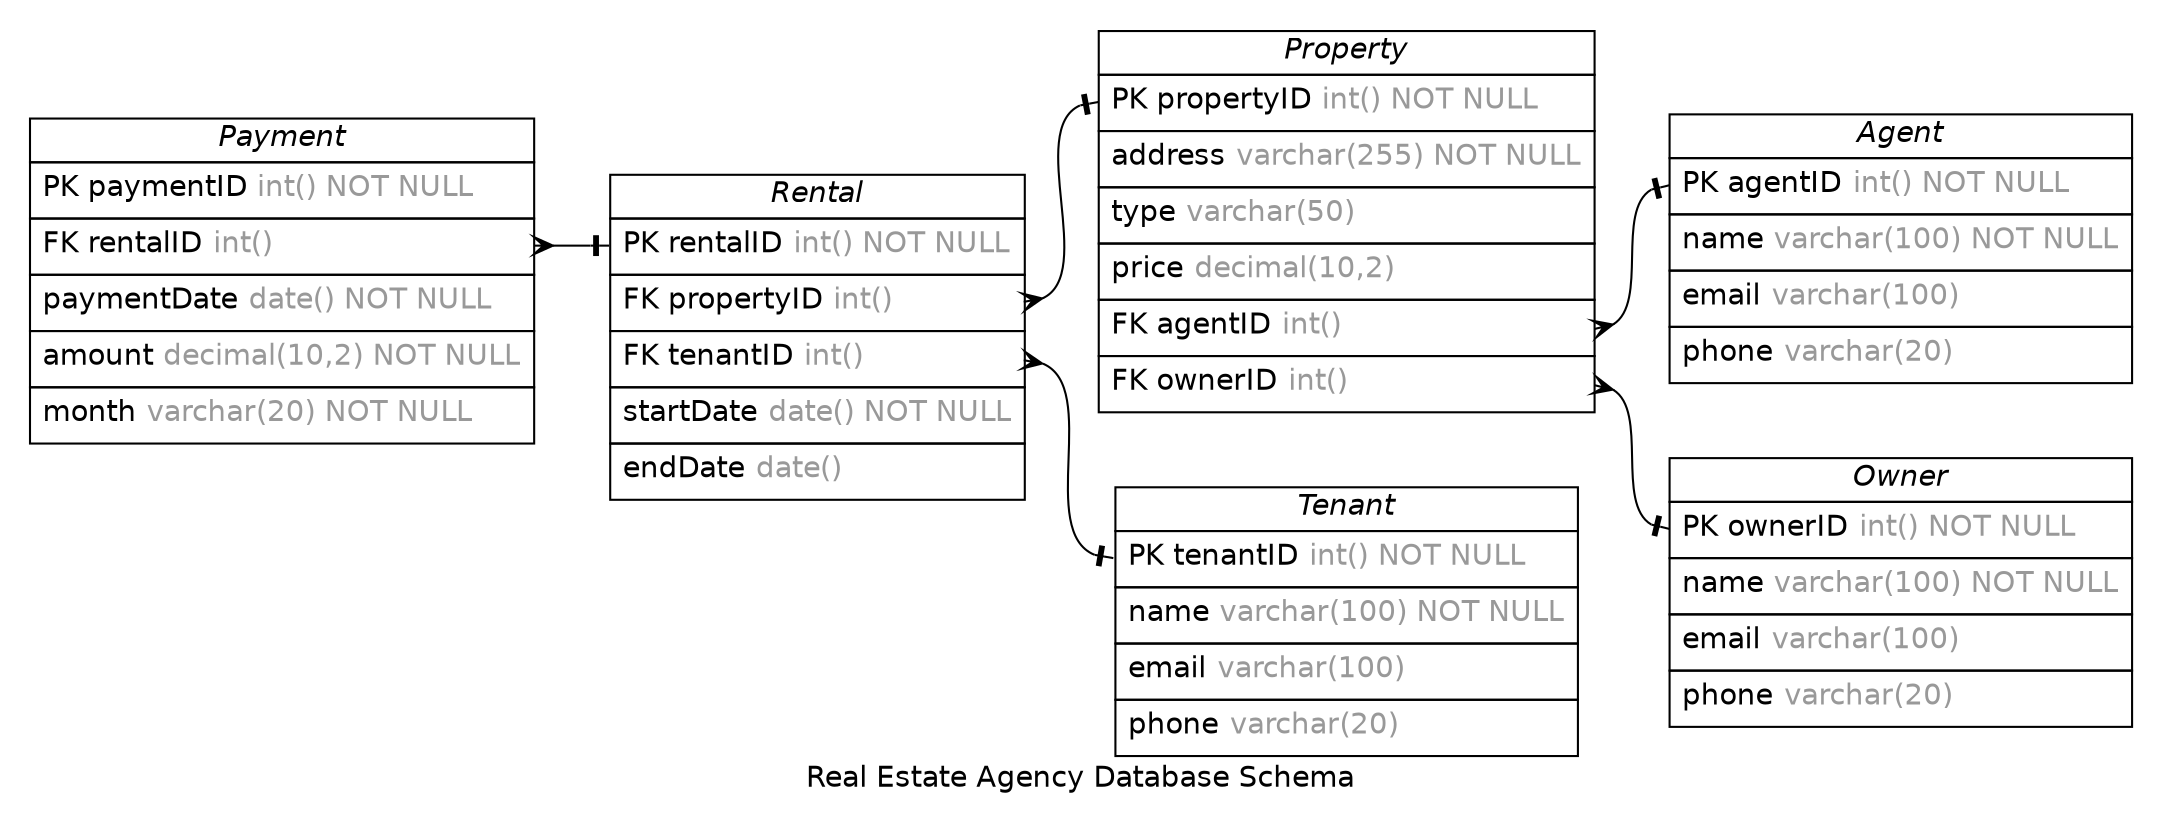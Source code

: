 /* created with ERDot < https://github.com/ehne/ERDot > */
digraph G {
    graph [
        nodesep=0.5;
        rankdir="LR";
        concentrate=true;
        splines="spline";
        fontname="Helvetica";
        pad="0.2,0.2",
        label="Real Estate Agency Database Schema",
        
    ];
    
    node [shape=plain, fontname="Helvetica"];
    edge [
        dir=both,
        fontsize=12,
        arrowsize=0.9,
        penwidth=1.0,
        labelangle=32,
        labeldistance=1.8,
        fontname="Helvetica"
    ];
    
    "Agent" [ label=<
        <table border="0" cellborder="1" cellspacing="0" >
        <tr><td><i>Agent</i></td></tr>
        <tr><td port="agentID" align="left" cellpadding="5">PK agentID <font color="grey60">int() NOT NULL</font></td></tr>
        <tr><td port="name" align="left" cellpadding="5">name <font color="grey60">varchar(100) NOT NULL</font></td></tr>
        <tr><td port="email" align="left" cellpadding="5">email <font color="grey60">varchar(100)</font></td></tr>
        <tr><td port="phone" align="left" cellpadding="5">phone <font color="grey60">varchar(20)</font></td></tr>
    </table>>];
    "Property" [ label=<
        <table border="0" cellborder="1" cellspacing="0" >
        <tr><td><i>Property</i></td></tr>
        <tr><td port="propertyID" align="left" cellpadding="5">PK propertyID <font color="grey60">int() NOT NULL</font></td></tr>
        <tr><td port="address" align="left" cellpadding="5">address <font color="grey60">varchar(255) NOT NULL</font></td></tr>
        <tr><td port="type" align="left" cellpadding="5">type <font color="grey60">varchar(50)</font></td></tr>
        <tr><td port="price" align="left" cellpadding="5">price <font color="grey60">decimal(10,2)</font></td></tr>
        <tr><td port="agentID" align="left" cellpadding="5">FK agentID <font color="grey60">int()</font></td></tr>
        <tr><td port="ownerID" align="left" cellpadding="5">FK ownerID <font color="grey60">int()</font></td></tr>
    </table>>];
    "Owner" [ label=<
        <table border="0" cellborder="1" cellspacing="0" >
        <tr><td><i>Owner</i></td></tr>
        <tr><td port="ownerID" align="left" cellpadding="5">PK ownerID <font color="grey60">int() NOT NULL</font></td></tr>
        <tr><td port="name" align="left" cellpadding="5">name <font color="grey60">varchar(100) NOT NULL</font></td></tr>
        <tr><td port="email" align="left" cellpadding="5">email <font color="grey60">varchar(100)</font></td></tr>
        <tr><td port="phone" align="left" cellpadding="5">phone <font color="grey60">varchar(20)</font></td></tr>
    </table>>];
    "Tenant" [ label=<
        <table border="0" cellborder="1" cellspacing="0" >
        <tr><td><i>Tenant</i></td></tr>
        <tr><td port="tenantID" align="left" cellpadding="5">PK tenantID <font color="grey60">int() NOT NULL</font></td></tr>
        <tr><td port="name" align="left" cellpadding="5">name <font color="grey60">varchar(100) NOT NULL</font></td></tr>
        <tr><td port="email" align="left" cellpadding="5">email <font color="grey60">varchar(100)</font></td></tr>
        <tr><td port="phone" align="left" cellpadding="5">phone <font color="grey60">varchar(20)</font></td></tr>
    </table>>];
    "Rental" [ label=<
        <table border="0" cellborder="1" cellspacing="0" >
        <tr><td><i>Rental</i></td></tr>
        <tr><td port="rentalID" align="left" cellpadding="5">PK rentalID <font color="grey60">int() NOT NULL</font></td></tr>
        <tr><td port="propertyID" align="left" cellpadding="5">FK propertyID <font color="grey60">int()</font></td></tr>
        <tr><td port="tenantID" align="left" cellpadding="5">FK tenantID <font color="grey60">int()</font></td></tr>
        <tr><td port="startDate" align="left" cellpadding="5">startDate <font color="grey60">date() NOT NULL</font></td></tr>
        <tr><td port="endDate" align="left" cellpadding="5">endDate <font color="grey60">date()</font></td></tr>
    </table>>];
    "Payment" [ label=<
        <table border="0" cellborder="1" cellspacing="0" >
        <tr><td><i>Payment</i></td></tr>
        <tr><td port="paymentID" align="left" cellpadding="5">PK paymentID <font color="grey60">int() NOT NULL</font></td></tr>
        <tr><td port="rentalID" align="left" cellpadding="5">FK rentalID <font color="grey60">int()</font></td></tr>
        <tr><td port="paymentDate" align="left" cellpadding="5">paymentDate <font color="grey60">date() NOT NULL</font></td></tr>
        <tr><td port="amount" align="left" cellpadding="5">amount <font color="grey60">decimal(10,2) NOT NULL</font></td></tr>
        <tr><td port="month" align="left" cellpadding="5">month <font color="grey60">varchar(20) NOT NULL</font></td></tr>
    </table>>];

    
    "Property":"agentID"->"Agent":"agentID" [
        arrowhead=noneotee,

        arrowtail=ocrow,
    ];

    
    "Property":"ownerID"->"Owner":"ownerID" [
        arrowhead=noneotee,

        arrowtail=ocrow,
    ];

    
    "Rental":"propertyID"->"Property":"propertyID" [
        arrowhead=noneotee,

        arrowtail=ocrow,
    ];

    
    "Rental":"tenantID"->"Tenant":"tenantID" [
        arrowhead=noneotee,

        arrowtail=ocrow,
    ];

    
    "Payment":"rentalID"->"Rental":"rentalID" [
        arrowhead=noneotee,

        arrowtail=ocrow,
    ];
}

